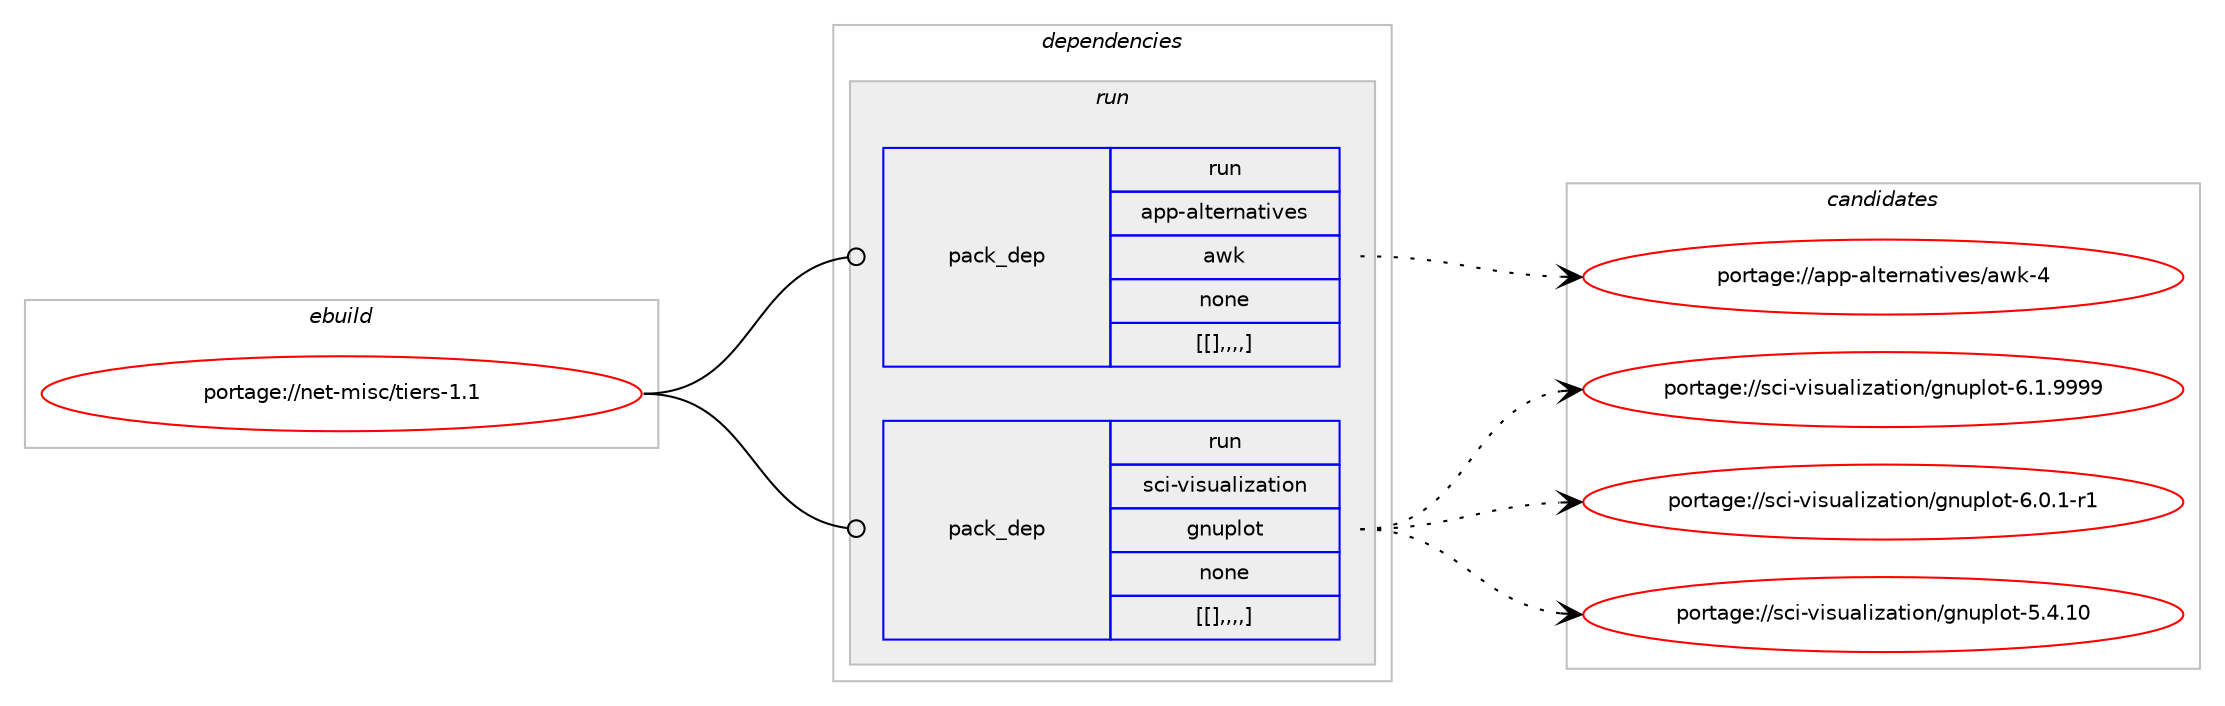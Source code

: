 digraph prolog {

# *************
# Graph options
# *************

newrank=true;
concentrate=true;
compound=true;
graph [rankdir=LR,fontname=Helvetica,fontsize=10,ranksep=1.5];#, ranksep=2.5, nodesep=0.2];
edge  [arrowhead=vee];
node  [fontname=Helvetica,fontsize=10];

# **********
# The ebuild
# **********

subgraph cluster_leftcol {
color=gray;
label=<<i>ebuild</i>>;
id [label="portage://net-misc/tiers-1.1", color=red, width=4, href="../net-misc/tiers-1.1.svg"];
}

# ****************
# The dependencies
# ****************

subgraph cluster_midcol {
color=gray;
label=<<i>dependencies</i>>;
subgraph cluster_compile {
fillcolor="#eeeeee";
style=filled;
label=<<i>compile</i>>;
}
subgraph cluster_compileandrun {
fillcolor="#eeeeee";
style=filled;
label=<<i>compile and run</i>>;
}
subgraph cluster_run {
fillcolor="#eeeeee";
style=filled;
label=<<i>run</i>>;
subgraph pack235 {
dependency315 [label=<<TABLE BORDER="0" CELLBORDER="1" CELLSPACING="0" CELLPADDING="4" WIDTH="220"><TR><TD ROWSPAN="6" CELLPADDING="30">pack_dep</TD></TR><TR><TD WIDTH="110">run</TD></TR><TR><TD>app-alternatives</TD></TR><TR><TD>awk</TD></TR><TR><TD>none</TD></TR><TR><TD>[[],,,,]</TD></TR></TABLE>>, shape=none, color=blue];
}
id:e -> dependency315:w [weight=20,style="solid",arrowhead="odot"];
subgraph pack244 {
dependency346 [label=<<TABLE BORDER="0" CELLBORDER="1" CELLSPACING="0" CELLPADDING="4" WIDTH="220"><TR><TD ROWSPAN="6" CELLPADDING="30">pack_dep</TD></TR><TR><TD WIDTH="110">run</TD></TR><TR><TD>sci-visualization</TD></TR><TR><TD>gnuplot</TD></TR><TR><TD>none</TD></TR><TR><TD>[[],,,,]</TD></TR></TABLE>>, shape=none, color=blue];
}
id:e -> dependency346:w [weight=20,style="solid",arrowhead="odot"];
}
}

# **************
# The candidates
# **************

subgraph cluster_choices {
rank=same;
color=gray;
label=<<i>candidates</i>>;

subgraph choice139 {
color=black;
nodesep=1;
choice9711211245971081161011141109711610511810111547971191074552 [label="portage://app-alternatives/awk-4", color=red, width=4,href="../app-alternatives/awk-4.svg"];
dependency315:e -> choice9711211245971081161011141109711610511810111547971191074552:w [style=dotted,weight="100"];
}
subgraph choice140 {
color=black;
nodesep=1;
choice1159910545118105115117971081051229711610511111047103110117112108111116455446494657575757 [label="portage://sci-visualization/gnuplot-6.1.9999", color=red, width=4,href="../sci-visualization/gnuplot-6.1.9999.svg"];
choice11599105451181051151179710810512297116105111110471031101171121081111164554464846494511449 [label="portage://sci-visualization/gnuplot-6.0.1-r1", color=red, width=4,href="../sci-visualization/gnuplot-6.0.1-r1.svg"];
choice115991054511810511511797108105122971161051111104710311011711210811111645534652464948 [label="portage://sci-visualization/gnuplot-5.4.10", color=red, width=4,href="../sci-visualization/gnuplot-5.4.10.svg"];
dependency346:e -> choice1159910545118105115117971081051229711610511111047103110117112108111116455446494657575757:w [style=dotted,weight="100"];
dependency346:e -> choice11599105451181051151179710810512297116105111110471031101171121081111164554464846494511449:w [style=dotted,weight="100"];
dependency346:e -> choice115991054511810511511797108105122971161051111104710311011711210811111645534652464948:w [style=dotted,weight="100"];
}
}

}
